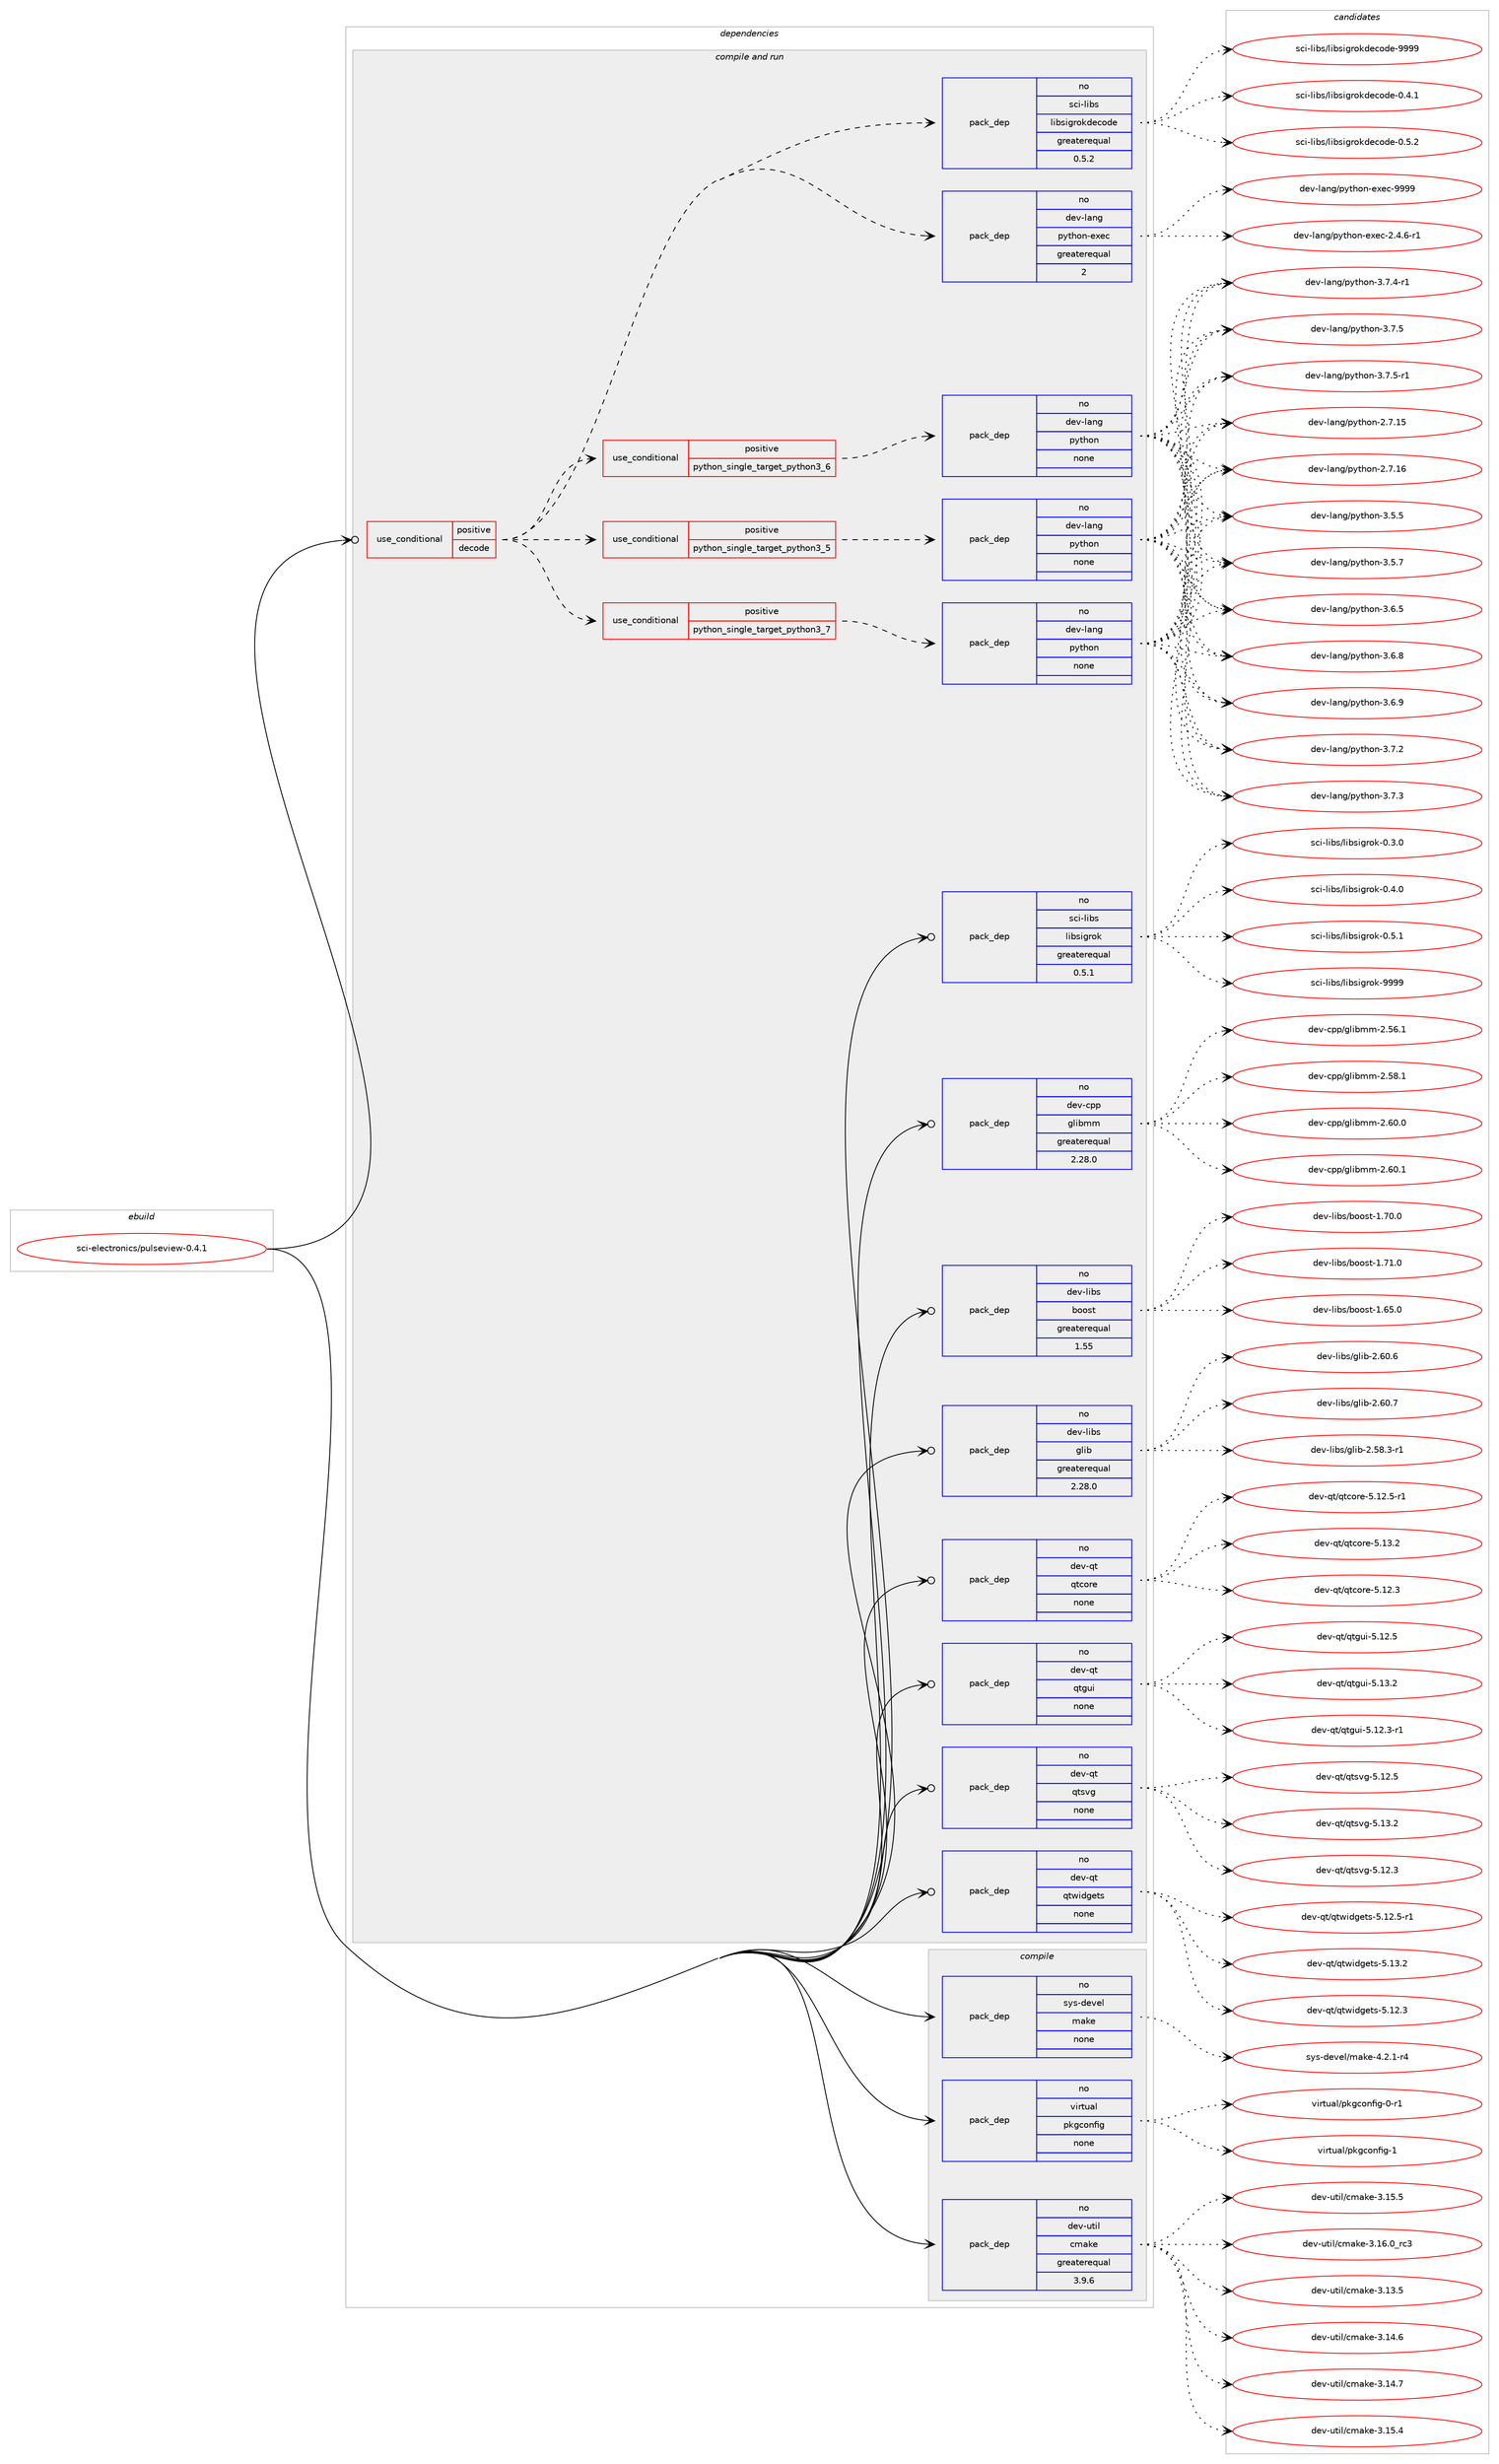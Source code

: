 digraph prolog {

# *************
# Graph options
# *************

newrank=true;
concentrate=true;
compound=true;
graph [rankdir=LR,fontname=Helvetica,fontsize=10,ranksep=1.5];#, ranksep=2.5, nodesep=0.2];
edge  [arrowhead=vee];
node  [fontname=Helvetica,fontsize=10];

# **********
# The ebuild
# **********

subgraph cluster_leftcol {
color=gray;
rank=same;
label=<<i>ebuild</i>>;
id [label="sci-electronics/pulseview-0.4.1", color=red, width=4, href="../sci-electronics/pulseview-0.4.1.svg"];
}

# ****************
# The dependencies
# ****************

subgraph cluster_midcol {
color=gray;
label=<<i>dependencies</i>>;
subgraph cluster_compile {
fillcolor="#eeeeee";
style=filled;
label=<<i>compile</i>>;
subgraph pack631224 {
dependency853555 [label=<<TABLE BORDER="0" CELLBORDER="1" CELLSPACING="0" CELLPADDING="4" WIDTH="220"><TR><TD ROWSPAN="6" CELLPADDING="30">pack_dep</TD></TR><TR><TD WIDTH="110">no</TD></TR><TR><TD>dev-util</TD></TR><TR><TD>cmake</TD></TR><TR><TD>greaterequal</TD></TR><TR><TD>3.9.6</TD></TR></TABLE>>, shape=none, color=blue];
}
id:e -> dependency853555:w [weight=20,style="solid",arrowhead="vee"];
subgraph pack631225 {
dependency853556 [label=<<TABLE BORDER="0" CELLBORDER="1" CELLSPACING="0" CELLPADDING="4" WIDTH="220"><TR><TD ROWSPAN="6" CELLPADDING="30">pack_dep</TD></TR><TR><TD WIDTH="110">no</TD></TR><TR><TD>sys-devel</TD></TR><TR><TD>make</TD></TR><TR><TD>none</TD></TR><TR><TD></TD></TR></TABLE>>, shape=none, color=blue];
}
id:e -> dependency853556:w [weight=20,style="solid",arrowhead="vee"];
subgraph pack631226 {
dependency853557 [label=<<TABLE BORDER="0" CELLBORDER="1" CELLSPACING="0" CELLPADDING="4" WIDTH="220"><TR><TD ROWSPAN="6" CELLPADDING="30">pack_dep</TD></TR><TR><TD WIDTH="110">no</TD></TR><TR><TD>virtual</TD></TR><TR><TD>pkgconfig</TD></TR><TR><TD>none</TD></TR><TR><TD></TD></TR></TABLE>>, shape=none, color=blue];
}
id:e -> dependency853557:w [weight=20,style="solid",arrowhead="vee"];
}
subgraph cluster_compileandrun {
fillcolor="#eeeeee";
style=filled;
label=<<i>compile and run</i>>;
subgraph cond207261 {
dependency853558 [label=<<TABLE BORDER="0" CELLBORDER="1" CELLSPACING="0" CELLPADDING="4"><TR><TD ROWSPAN="3" CELLPADDING="10">use_conditional</TD></TR><TR><TD>positive</TD></TR><TR><TD>decode</TD></TR></TABLE>>, shape=none, color=red];
subgraph pack631227 {
dependency853559 [label=<<TABLE BORDER="0" CELLBORDER="1" CELLSPACING="0" CELLPADDING="4" WIDTH="220"><TR><TD ROWSPAN="6" CELLPADDING="30">pack_dep</TD></TR><TR><TD WIDTH="110">no</TD></TR><TR><TD>sci-libs</TD></TR><TR><TD>libsigrokdecode</TD></TR><TR><TD>greaterequal</TD></TR><TR><TD>0.5.2</TD></TR></TABLE>>, shape=none, color=blue];
}
dependency853558:e -> dependency853559:w [weight=20,style="dashed",arrowhead="vee"];
subgraph cond207262 {
dependency853560 [label=<<TABLE BORDER="0" CELLBORDER="1" CELLSPACING="0" CELLPADDING="4"><TR><TD ROWSPAN="3" CELLPADDING="10">use_conditional</TD></TR><TR><TD>positive</TD></TR><TR><TD>python_single_target_python3_5</TD></TR></TABLE>>, shape=none, color=red];
subgraph pack631228 {
dependency853561 [label=<<TABLE BORDER="0" CELLBORDER="1" CELLSPACING="0" CELLPADDING="4" WIDTH="220"><TR><TD ROWSPAN="6" CELLPADDING="30">pack_dep</TD></TR><TR><TD WIDTH="110">no</TD></TR><TR><TD>dev-lang</TD></TR><TR><TD>python</TD></TR><TR><TD>none</TD></TR><TR><TD></TD></TR></TABLE>>, shape=none, color=blue];
}
dependency853560:e -> dependency853561:w [weight=20,style="dashed",arrowhead="vee"];
}
dependency853558:e -> dependency853560:w [weight=20,style="dashed",arrowhead="vee"];
subgraph cond207263 {
dependency853562 [label=<<TABLE BORDER="0" CELLBORDER="1" CELLSPACING="0" CELLPADDING="4"><TR><TD ROWSPAN="3" CELLPADDING="10">use_conditional</TD></TR><TR><TD>positive</TD></TR><TR><TD>python_single_target_python3_6</TD></TR></TABLE>>, shape=none, color=red];
subgraph pack631229 {
dependency853563 [label=<<TABLE BORDER="0" CELLBORDER="1" CELLSPACING="0" CELLPADDING="4" WIDTH="220"><TR><TD ROWSPAN="6" CELLPADDING="30">pack_dep</TD></TR><TR><TD WIDTH="110">no</TD></TR><TR><TD>dev-lang</TD></TR><TR><TD>python</TD></TR><TR><TD>none</TD></TR><TR><TD></TD></TR></TABLE>>, shape=none, color=blue];
}
dependency853562:e -> dependency853563:w [weight=20,style="dashed",arrowhead="vee"];
}
dependency853558:e -> dependency853562:w [weight=20,style="dashed",arrowhead="vee"];
subgraph cond207264 {
dependency853564 [label=<<TABLE BORDER="0" CELLBORDER="1" CELLSPACING="0" CELLPADDING="4"><TR><TD ROWSPAN="3" CELLPADDING="10">use_conditional</TD></TR><TR><TD>positive</TD></TR><TR><TD>python_single_target_python3_7</TD></TR></TABLE>>, shape=none, color=red];
subgraph pack631230 {
dependency853565 [label=<<TABLE BORDER="0" CELLBORDER="1" CELLSPACING="0" CELLPADDING="4" WIDTH="220"><TR><TD ROWSPAN="6" CELLPADDING="30">pack_dep</TD></TR><TR><TD WIDTH="110">no</TD></TR><TR><TD>dev-lang</TD></TR><TR><TD>python</TD></TR><TR><TD>none</TD></TR><TR><TD></TD></TR></TABLE>>, shape=none, color=blue];
}
dependency853564:e -> dependency853565:w [weight=20,style="dashed",arrowhead="vee"];
}
dependency853558:e -> dependency853564:w [weight=20,style="dashed",arrowhead="vee"];
subgraph pack631231 {
dependency853566 [label=<<TABLE BORDER="0" CELLBORDER="1" CELLSPACING="0" CELLPADDING="4" WIDTH="220"><TR><TD ROWSPAN="6" CELLPADDING="30">pack_dep</TD></TR><TR><TD WIDTH="110">no</TD></TR><TR><TD>dev-lang</TD></TR><TR><TD>python-exec</TD></TR><TR><TD>greaterequal</TD></TR><TR><TD>2</TD></TR></TABLE>>, shape=none, color=blue];
}
dependency853558:e -> dependency853566:w [weight=20,style="dashed",arrowhead="vee"];
}
id:e -> dependency853558:w [weight=20,style="solid",arrowhead="odotvee"];
subgraph pack631232 {
dependency853567 [label=<<TABLE BORDER="0" CELLBORDER="1" CELLSPACING="0" CELLPADDING="4" WIDTH="220"><TR><TD ROWSPAN="6" CELLPADDING="30">pack_dep</TD></TR><TR><TD WIDTH="110">no</TD></TR><TR><TD>dev-cpp</TD></TR><TR><TD>glibmm</TD></TR><TR><TD>greaterequal</TD></TR><TR><TD>2.28.0</TD></TR></TABLE>>, shape=none, color=blue];
}
id:e -> dependency853567:w [weight=20,style="solid",arrowhead="odotvee"];
subgraph pack631233 {
dependency853568 [label=<<TABLE BORDER="0" CELLBORDER="1" CELLSPACING="0" CELLPADDING="4" WIDTH="220"><TR><TD ROWSPAN="6" CELLPADDING="30">pack_dep</TD></TR><TR><TD WIDTH="110">no</TD></TR><TR><TD>dev-libs</TD></TR><TR><TD>boost</TD></TR><TR><TD>greaterequal</TD></TR><TR><TD>1.55</TD></TR></TABLE>>, shape=none, color=blue];
}
id:e -> dependency853568:w [weight=20,style="solid",arrowhead="odotvee"];
subgraph pack631234 {
dependency853569 [label=<<TABLE BORDER="0" CELLBORDER="1" CELLSPACING="0" CELLPADDING="4" WIDTH="220"><TR><TD ROWSPAN="6" CELLPADDING="30">pack_dep</TD></TR><TR><TD WIDTH="110">no</TD></TR><TR><TD>dev-libs</TD></TR><TR><TD>glib</TD></TR><TR><TD>greaterequal</TD></TR><TR><TD>2.28.0</TD></TR></TABLE>>, shape=none, color=blue];
}
id:e -> dependency853569:w [weight=20,style="solid",arrowhead="odotvee"];
subgraph pack631235 {
dependency853570 [label=<<TABLE BORDER="0" CELLBORDER="1" CELLSPACING="0" CELLPADDING="4" WIDTH="220"><TR><TD ROWSPAN="6" CELLPADDING="30">pack_dep</TD></TR><TR><TD WIDTH="110">no</TD></TR><TR><TD>dev-qt</TD></TR><TR><TD>qtcore</TD></TR><TR><TD>none</TD></TR><TR><TD></TD></TR></TABLE>>, shape=none, color=blue];
}
id:e -> dependency853570:w [weight=20,style="solid",arrowhead="odotvee"];
subgraph pack631236 {
dependency853571 [label=<<TABLE BORDER="0" CELLBORDER="1" CELLSPACING="0" CELLPADDING="4" WIDTH="220"><TR><TD ROWSPAN="6" CELLPADDING="30">pack_dep</TD></TR><TR><TD WIDTH="110">no</TD></TR><TR><TD>dev-qt</TD></TR><TR><TD>qtgui</TD></TR><TR><TD>none</TD></TR><TR><TD></TD></TR></TABLE>>, shape=none, color=blue];
}
id:e -> dependency853571:w [weight=20,style="solid",arrowhead="odotvee"];
subgraph pack631237 {
dependency853572 [label=<<TABLE BORDER="0" CELLBORDER="1" CELLSPACING="0" CELLPADDING="4" WIDTH="220"><TR><TD ROWSPAN="6" CELLPADDING="30">pack_dep</TD></TR><TR><TD WIDTH="110">no</TD></TR><TR><TD>dev-qt</TD></TR><TR><TD>qtsvg</TD></TR><TR><TD>none</TD></TR><TR><TD></TD></TR></TABLE>>, shape=none, color=blue];
}
id:e -> dependency853572:w [weight=20,style="solid",arrowhead="odotvee"];
subgraph pack631238 {
dependency853573 [label=<<TABLE BORDER="0" CELLBORDER="1" CELLSPACING="0" CELLPADDING="4" WIDTH="220"><TR><TD ROWSPAN="6" CELLPADDING="30">pack_dep</TD></TR><TR><TD WIDTH="110">no</TD></TR><TR><TD>dev-qt</TD></TR><TR><TD>qtwidgets</TD></TR><TR><TD>none</TD></TR><TR><TD></TD></TR></TABLE>>, shape=none, color=blue];
}
id:e -> dependency853573:w [weight=20,style="solid",arrowhead="odotvee"];
subgraph pack631239 {
dependency853574 [label=<<TABLE BORDER="0" CELLBORDER="1" CELLSPACING="0" CELLPADDING="4" WIDTH="220"><TR><TD ROWSPAN="6" CELLPADDING="30">pack_dep</TD></TR><TR><TD WIDTH="110">no</TD></TR><TR><TD>sci-libs</TD></TR><TR><TD>libsigrok</TD></TR><TR><TD>greaterequal</TD></TR><TR><TD>0.5.1</TD></TR></TABLE>>, shape=none, color=blue];
}
id:e -> dependency853574:w [weight=20,style="solid",arrowhead="odotvee"];
}
subgraph cluster_run {
fillcolor="#eeeeee";
style=filled;
label=<<i>run</i>>;
}
}

# **************
# The candidates
# **************

subgraph cluster_choices {
rank=same;
color=gray;
label=<<i>candidates</i>>;

subgraph choice631224 {
color=black;
nodesep=1;
choice1001011184511711610510847991099710710145514649514653 [label="dev-util/cmake-3.13.5", color=red, width=4,href="../dev-util/cmake-3.13.5.svg"];
choice1001011184511711610510847991099710710145514649524654 [label="dev-util/cmake-3.14.6", color=red, width=4,href="../dev-util/cmake-3.14.6.svg"];
choice1001011184511711610510847991099710710145514649524655 [label="dev-util/cmake-3.14.7", color=red, width=4,href="../dev-util/cmake-3.14.7.svg"];
choice1001011184511711610510847991099710710145514649534652 [label="dev-util/cmake-3.15.4", color=red, width=4,href="../dev-util/cmake-3.15.4.svg"];
choice1001011184511711610510847991099710710145514649534653 [label="dev-util/cmake-3.15.5", color=red, width=4,href="../dev-util/cmake-3.15.5.svg"];
choice1001011184511711610510847991099710710145514649544648951149951 [label="dev-util/cmake-3.16.0_rc3", color=red, width=4,href="../dev-util/cmake-3.16.0_rc3.svg"];
dependency853555:e -> choice1001011184511711610510847991099710710145514649514653:w [style=dotted,weight="100"];
dependency853555:e -> choice1001011184511711610510847991099710710145514649524654:w [style=dotted,weight="100"];
dependency853555:e -> choice1001011184511711610510847991099710710145514649524655:w [style=dotted,weight="100"];
dependency853555:e -> choice1001011184511711610510847991099710710145514649534652:w [style=dotted,weight="100"];
dependency853555:e -> choice1001011184511711610510847991099710710145514649534653:w [style=dotted,weight="100"];
dependency853555:e -> choice1001011184511711610510847991099710710145514649544648951149951:w [style=dotted,weight="100"];
}
subgraph choice631225 {
color=black;
nodesep=1;
choice1151211154510010111810110847109971071014552465046494511452 [label="sys-devel/make-4.2.1-r4", color=red, width=4,href="../sys-devel/make-4.2.1-r4.svg"];
dependency853556:e -> choice1151211154510010111810110847109971071014552465046494511452:w [style=dotted,weight="100"];
}
subgraph choice631226 {
color=black;
nodesep=1;
choice11810511411611797108471121071039911111010210510345484511449 [label="virtual/pkgconfig-0-r1", color=red, width=4,href="../virtual/pkgconfig-0-r1.svg"];
choice1181051141161179710847112107103991111101021051034549 [label="virtual/pkgconfig-1", color=red, width=4,href="../virtual/pkgconfig-1.svg"];
dependency853557:e -> choice11810511411611797108471121071039911111010210510345484511449:w [style=dotted,weight="100"];
dependency853557:e -> choice1181051141161179710847112107103991111101021051034549:w [style=dotted,weight="100"];
}
subgraph choice631227 {
color=black;
nodesep=1;
choice115991054510810598115471081059811510510311411110710010199111100101454846524649 [label="sci-libs/libsigrokdecode-0.4.1", color=red, width=4,href="../sci-libs/libsigrokdecode-0.4.1.svg"];
choice115991054510810598115471081059811510510311411110710010199111100101454846534650 [label="sci-libs/libsigrokdecode-0.5.2", color=red, width=4,href="../sci-libs/libsigrokdecode-0.5.2.svg"];
choice1159910545108105981154710810598115105103114111107100101991111001014557575757 [label="sci-libs/libsigrokdecode-9999", color=red, width=4,href="../sci-libs/libsigrokdecode-9999.svg"];
dependency853559:e -> choice115991054510810598115471081059811510510311411110710010199111100101454846524649:w [style=dotted,weight="100"];
dependency853559:e -> choice115991054510810598115471081059811510510311411110710010199111100101454846534650:w [style=dotted,weight="100"];
dependency853559:e -> choice1159910545108105981154710810598115105103114111107100101991111001014557575757:w [style=dotted,weight="100"];
}
subgraph choice631228 {
color=black;
nodesep=1;
choice10010111845108971101034711212111610411111045504655464953 [label="dev-lang/python-2.7.15", color=red, width=4,href="../dev-lang/python-2.7.15.svg"];
choice10010111845108971101034711212111610411111045504655464954 [label="dev-lang/python-2.7.16", color=red, width=4,href="../dev-lang/python-2.7.16.svg"];
choice100101118451089711010347112121116104111110455146534653 [label="dev-lang/python-3.5.5", color=red, width=4,href="../dev-lang/python-3.5.5.svg"];
choice100101118451089711010347112121116104111110455146534655 [label="dev-lang/python-3.5.7", color=red, width=4,href="../dev-lang/python-3.5.7.svg"];
choice100101118451089711010347112121116104111110455146544653 [label="dev-lang/python-3.6.5", color=red, width=4,href="../dev-lang/python-3.6.5.svg"];
choice100101118451089711010347112121116104111110455146544656 [label="dev-lang/python-3.6.8", color=red, width=4,href="../dev-lang/python-3.6.8.svg"];
choice100101118451089711010347112121116104111110455146544657 [label="dev-lang/python-3.6.9", color=red, width=4,href="../dev-lang/python-3.6.9.svg"];
choice100101118451089711010347112121116104111110455146554650 [label="dev-lang/python-3.7.2", color=red, width=4,href="../dev-lang/python-3.7.2.svg"];
choice100101118451089711010347112121116104111110455146554651 [label="dev-lang/python-3.7.3", color=red, width=4,href="../dev-lang/python-3.7.3.svg"];
choice1001011184510897110103471121211161041111104551465546524511449 [label="dev-lang/python-3.7.4-r1", color=red, width=4,href="../dev-lang/python-3.7.4-r1.svg"];
choice100101118451089711010347112121116104111110455146554653 [label="dev-lang/python-3.7.5", color=red, width=4,href="../dev-lang/python-3.7.5.svg"];
choice1001011184510897110103471121211161041111104551465546534511449 [label="dev-lang/python-3.7.5-r1", color=red, width=4,href="../dev-lang/python-3.7.5-r1.svg"];
dependency853561:e -> choice10010111845108971101034711212111610411111045504655464953:w [style=dotted,weight="100"];
dependency853561:e -> choice10010111845108971101034711212111610411111045504655464954:w [style=dotted,weight="100"];
dependency853561:e -> choice100101118451089711010347112121116104111110455146534653:w [style=dotted,weight="100"];
dependency853561:e -> choice100101118451089711010347112121116104111110455146534655:w [style=dotted,weight="100"];
dependency853561:e -> choice100101118451089711010347112121116104111110455146544653:w [style=dotted,weight="100"];
dependency853561:e -> choice100101118451089711010347112121116104111110455146544656:w [style=dotted,weight="100"];
dependency853561:e -> choice100101118451089711010347112121116104111110455146544657:w [style=dotted,weight="100"];
dependency853561:e -> choice100101118451089711010347112121116104111110455146554650:w [style=dotted,weight="100"];
dependency853561:e -> choice100101118451089711010347112121116104111110455146554651:w [style=dotted,weight="100"];
dependency853561:e -> choice1001011184510897110103471121211161041111104551465546524511449:w [style=dotted,weight="100"];
dependency853561:e -> choice100101118451089711010347112121116104111110455146554653:w [style=dotted,weight="100"];
dependency853561:e -> choice1001011184510897110103471121211161041111104551465546534511449:w [style=dotted,weight="100"];
}
subgraph choice631229 {
color=black;
nodesep=1;
choice10010111845108971101034711212111610411111045504655464953 [label="dev-lang/python-2.7.15", color=red, width=4,href="../dev-lang/python-2.7.15.svg"];
choice10010111845108971101034711212111610411111045504655464954 [label="dev-lang/python-2.7.16", color=red, width=4,href="../dev-lang/python-2.7.16.svg"];
choice100101118451089711010347112121116104111110455146534653 [label="dev-lang/python-3.5.5", color=red, width=4,href="../dev-lang/python-3.5.5.svg"];
choice100101118451089711010347112121116104111110455146534655 [label="dev-lang/python-3.5.7", color=red, width=4,href="../dev-lang/python-3.5.7.svg"];
choice100101118451089711010347112121116104111110455146544653 [label="dev-lang/python-3.6.5", color=red, width=4,href="../dev-lang/python-3.6.5.svg"];
choice100101118451089711010347112121116104111110455146544656 [label="dev-lang/python-3.6.8", color=red, width=4,href="../dev-lang/python-3.6.8.svg"];
choice100101118451089711010347112121116104111110455146544657 [label="dev-lang/python-3.6.9", color=red, width=4,href="../dev-lang/python-3.6.9.svg"];
choice100101118451089711010347112121116104111110455146554650 [label="dev-lang/python-3.7.2", color=red, width=4,href="../dev-lang/python-3.7.2.svg"];
choice100101118451089711010347112121116104111110455146554651 [label="dev-lang/python-3.7.3", color=red, width=4,href="../dev-lang/python-3.7.3.svg"];
choice1001011184510897110103471121211161041111104551465546524511449 [label="dev-lang/python-3.7.4-r1", color=red, width=4,href="../dev-lang/python-3.7.4-r1.svg"];
choice100101118451089711010347112121116104111110455146554653 [label="dev-lang/python-3.7.5", color=red, width=4,href="../dev-lang/python-3.7.5.svg"];
choice1001011184510897110103471121211161041111104551465546534511449 [label="dev-lang/python-3.7.5-r1", color=red, width=4,href="../dev-lang/python-3.7.5-r1.svg"];
dependency853563:e -> choice10010111845108971101034711212111610411111045504655464953:w [style=dotted,weight="100"];
dependency853563:e -> choice10010111845108971101034711212111610411111045504655464954:w [style=dotted,weight="100"];
dependency853563:e -> choice100101118451089711010347112121116104111110455146534653:w [style=dotted,weight="100"];
dependency853563:e -> choice100101118451089711010347112121116104111110455146534655:w [style=dotted,weight="100"];
dependency853563:e -> choice100101118451089711010347112121116104111110455146544653:w [style=dotted,weight="100"];
dependency853563:e -> choice100101118451089711010347112121116104111110455146544656:w [style=dotted,weight="100"];
dependency853563:e -> choice100101118451089711010347112121116104111110455146544657:w [style=dotted,weight="100"];
dependency853563:e -> choice100101118451089711010347112121116104111110455146554650:w [style=dotted,weight="100"];
dependency853563:e -> choice100101118451089711010347112121116104111110455146554651:w [style=dotted,weight="100"];
dependency853563:e -> choice1001011184510897110103471121211161041111104551465546524511449:w [style=dotted,weight="100"];
dependency853563:e -> choice100101118451089711010347112121116104111110455146554653:w [style=dotted,weight="100"];
dependency853563:e -> choice1001011184510897110103471121211161041111104551465546534511449:w [style=dotted,weight="100"];
}
subgraph choice631230 {
color=black;
nodesep=1;
choice10010111845108971101034711212111610411111045504655464953 [label="dev-lang/python-2.7.15", color=red, width=4,href="../dev-lang/python-2.7.15.svg"];
choice10010111845108971101034711212111610411111045504655464954 [label="dev-lang/python-2.7.16", color=red, width=4,href="../dev-lang/python-2.7.16.svg"];
choice100101118451089711010347112121116104111110455146534653 [label="dev-lang/python-3.5.5", color=red, width=4,href="../dev-lang/python-3.5.5.svg"];
choice100101118451089711010347112121116104111110455146534655 [label="dev-lang/python-3.5.7", color=red, width=4,href="../dev-lang/python-3.5.7.svg"];
choice100101118451089711010347112121116104111110455146544653 [label="dev-lang/python-3.6.5", color=red, width=4,href="../dev-lang/python-3.6.5.svg"];
choice100101118451089711010347112121116104111110455146544656 [label="dev-lang/python-3.6.8", color=red, width=4,href="../dev-lang/python-3.6.8.svg"];
choice100101118451089711010347112121116104111110455146544657 [label="dev-lang/python-3.6.9", color=red, width=4,href="../dev-lang/python-3.6.9.svg"];
choice100101118451089711010347112121116104111110455146554650 [label="dev-lang/python-3.7.2", color=red, width=4,href="../dev-lang/python-3.7.2.svg"];
choice100101118451089711010347112121116104111110455146554651 [label="dev-lang/python-3.7.3", color=red, width=4,href="../dev-lang/python-3.7.3.svg"];
choice1001011184510897110103471121211161041111104551465546524511449 [label="dev-lang/python-3.7.4-r1", color=red, width=4,href="../dev-lang/python-3.7.4-r1.svg"];
choice100101118451089711010347112121116104111110455146554653 [label="dev-lang/python-3.7.5", color=red, width=4,href="../dev-lang/python-3.7.5.svg"];
choice1001011184510897110103471121211161041111104551465546534511449 [label="dev-lang/python-3.7.5-r1", color=red, width=4,href="../dev-lang/python-3.7.5-r1.svg"];
dependency853565:e -> choice10010111845108971101034711212111610411111045504655464953:w [style=dotted,weight="100"];
dependency853565:e -> choice10010111845108971101034711212111610411111045504655464954:w [style=dotted,weight="100"];
dependency853565:e -> choice100101118451089711010347112121116104111110455146534653:w [style=dotted,weight="100"];
dependency853565:e -> choice100101118451089711010347112121116104111110455146534655:w [style=dotted,weight="100"];
dependency853565:e -> choice100101118451089711010347112121116104111110455146544653:w [style=dotted,weight="100"];
dependency853565:e -> choice100101118451089711010347112121116104111110455146544656:w [style=dotted,weight="100"];
dependency853565:e -> choice100101118451089711010347112121116104111110455146544657:w [style=dotted,weight="100"];
dependency853565:e -> choice100101118451089711010347112121116104111110455146554650:w [style=dotted,weight="100"];
dependency853565:e -> choice100101118451089711010347112121116104111110455146554651:w [style=dotted,weight="100"];
dependency853565:e -> choice1001011184510897110103471121211161041111104551465546524511449:w [style=dotted,weight="100"];
dependency853565:e -> choice100101118451089711010347112121116104111110455146554653:w [style=dotted,weight="100"];
dependency853565:e -> choice1001011184510897110103471121211161041111104551465546534511449:w [style=dotted,weight="100"];
}
subgraph choice631231 {
color=black;
nodesep=1;
choice10010111845108971101034711212111610411111045101120101994550465246544511449 [label="dev-lang/python-exec-2.4.6-r1", color=red, width=4,href="../dev-lang/python-exec-2.4.6-r1.svg"];
choice10010111845108971101034711212111610411111045101120101994557575757 [label="dev-lang/python-exec-9999", color=red, width=4,href="../dev-lang/python-exec-9999.svg"];
dependency853566:e -> choice10010111845108971101034711212111610411111045101120101994550465246544511449:w [style=dotted,weight="100"];
dependency853566:e -> choice10010111845108971101034711212111610411111045101120101994557575757:w [style=dotted,weight="100"];
}
subgraph choice631232 {
color=black;
nodesep=1;
choice1001011184599112112471031081059810910945504653544649 [label="dev-cpp/glibmm-2.56.1", color=red, width=4,href="../dev-cpp/glibmm-2.56.1.svg"];
choice1001011184599112112471031081059810910945504653564649 [label="dev-cpp/glibmm-2.58.1", color=red, width=4,href="../dev-cpp/glibmm-2.58.1.svg"];
choice1001011184599112112471031081059810910945504654484648 [label="dev-cpp/glibmm-2.60.0", color=red, width=4,href="../dev-cpp/glibmm-2.60.0.svg"];
choice1001011184599112112471031081059810910945504654484649 [label="dev-cpp/glibmm-2.60.1", color=red, width=4,href="../dev-cpp/glibmm-2.60.1.svg"];
dependency853567:e -> choice1001011184599112112471031081059810910945504653544649:w [style=dotted,weight="100"];
dependency853567:e -> choice1001011184599112112471031081059810910945504653564649:w [style=dotted,weight="100"];
dependency853567:e -> choice1001011184599112112471031081059810910945504654484648:w [style=dotted,weight="100"];
dependency853567:e -> choice1001011184599112112471031081059810910945504654484649:w [style=dotted,weight="100"];
}
subgraph choice631233 {
color=black;
nodesep=1;
choice1001011184510810598115479811111111511645494654534648 [label="dev-libs/boost-1.65.0", color=red, width=4,href="../dev-libs/boost-1.65.0.svg"];
choice1001011184510810598115479811111111511645494655484648 [label="dev-libs/boost-1.70.0", color=red, width=4,href="../dev-libs/boost-1.70.0.svg"];
choice1001011184510810598115479811111111511645494655494648 [label="dev-libs/boost-1.71.0", color=red, width=4,href="../dev-libs/boost-1.71.0.svg"];
dependency853568:e -> choice1001011184510810598115479811111111511645494654534648:w [style=dotted,weight="100"];
dependency853568:e -> choice1001011184510810598115479811111111511645494655484648:w [style=dotted,weight="100"];
dependency853568:e -> choice1001011184510810598115479811111111511645494655494648:w [style=dotted,weight="100"];
}
subgraph choice631234 {
color=black;
nodesep=1;
choice10010111845108105981154710310810598455046535646514511449 [label="dev-libs/glib-2.58.3-r1", color=red, width=4,href="../dev-libs/glib-2.58.3-r1.svg"];
choice1001011184510810598115471031081059845504654484654 [label="dev-libs/glib-2.60.6", color=red, width=4,href="../dev-libs/glib-2.60.6.svg"];
choice1001011184510810598115471031081059845504654484655 [label="dev-libs/glib-2.60.7", color=red, width=4,href="../dev-libs/glib-2.60.7.svg"];
dependency853569:e -> choice10010111845108105981154710310810598455046535646514511449:w [style=dotted,weight="100"];
dependency853569:e -> choice1001011184510810598115471031081059845504654484654:w [style=dotted,weight="100"];
dependency853569:e -> choice1001011184510810598115471031081059845504654484655:w [style=dotted,weight="100"];
}
subgraph choice631235 {
color=black;
nodesep=1;
choice10010111845113116471131169911111410145534649504651 [label="dev-qt/qtcore-5.12.3", color=red, width=4,href="../dev-qt/qtcore-5.12.3.svg"];
choice100101118451131164711311699111114101455346495046534511449 [label="dev-qt/qtcore-5.12.5-r1", color=red, width=4,href="../dev-qt/qtcore-5.12.5-r1.svg"];
choice10010111845113116471131169911111410145534649514650 [label="dev-qt/qtcore-5.13.2", color=red, width=4,href="../dev-qt/qtcore-5.13.2.svg"];
dependency853570:e -> choice10010111845113116471131169911111410145534649504651:w [style=dotted,weight="100"];
dependency853570:e -> choice100101118451131164711311699111114101455346495046534511449:w [style=dotted,weight="100"];
dependency853570:e -> choice10010111845113116471131169911111410145534649514650:w [style=dotted,weight="100"];
}
subgraph choice631236 {
color=black;
nodesep=1;
choice1001011184511311647113116103117105455346495046514511449 [label="dev-qt/qtgui-5.12.3-r1", color=red, width=4,href="../dev-qt/qtgui-5.12.3-r1.svg"];
choice100101118451131164711311610311710545534649504653 [label="dev-qt/qtgui-5.12.5", color=red, width=4,href="../dev-qt/qtgui-5.12.5.svg"];
choice100101118451131164711311610311710545534649514650 [label="dev-qt/qtgui-5.13.2", color=red, width=4,href="../dev-qt/qtgui-5.13.2.svg"];
dependency853571:e -> choice1001011184511311647113116103117105455346495046514511449:w [style=dotted,weight="100"];
dependency853571:e -> choice100101118451131164711311610311710545534649504653:w [style=dotted,weight="100"];
dependency853571:e -> choice100101118451131164711311610311710545534649514650:w [style=dotted,weight="100"];
}
subgraph choice631237 {
color=black;
nodesep=1;
choice100101118451131164711311611511810345534649504651 [label="dev-qt/qtsvg-5.12.3", color=red, width=4,href="../dev-qt/qtsvg-5.12.3.svg"];
choice100101118451131164711311611511810345534649504653 [label="dev-qt/qtsvg-5.12.5", color=red, width=4,href="../dev-qt/qtsvg-5.12.5.svg"];
choice100101118451131164711311611511810345534649514650 [label="dev-qt/qtsvg-5.13.2", color=red, width=4,href="../dev-qt/qtsvg-5.13.2.svg"];
dependency853572:e -> choice100101118451131164711311611511810345534649504651:w [style=dotted,weight="100"];
dependency853572:e -> choice100101118451131164711311611511810345534649504653:w [style=dotted,weight="100"];
dependency853572:e -> choice100101118451131164711311611511810345534649514650:w [style=dotted,weight="100"];
}
subgraph choice631238 {
color=black;
nodesep=1;
choice100101118451131164711311611910510010310111611545534649504651 [label="dev-qt/qtwidgets-5.12.3", color=red, width=4,href="../dev-qt/qtwidgets-5.12.3.svg"];
choice1001011184511311647113116119105100103101116115455346495046534511449 [label="dev-qt/qtwidgets-5.12.5-r1", color=red, width=4,href="../dev-qt/qtwidgets-5.12.5-r1.svg"];
choice100101118451131164711311611910510010310111611545534649514650 [label="dev-qt/qtwidgets-5.13.2", color=red, width=4,href="../dev-qt/qtwidgets-5.13.2.svg"];
dependency853573:e -> choice100101118451131164711311611910510010310111611545534649504651:w [style=dotted,weight="100"];
dependency853573:e -> choice1001011184511311647113116119105100103101116115455346495046534511449:w [style=dotted,weight="100"];
dependency853573:e -> choice100101118451131164711311611910510010310111611545534649514650:w [style=dotted,weight="100"];
}
subgraph choice631239 {
color=black;
nodesep=1;
choice1159910545108105981154710810598115105103114111107454846514648 [label="sci-libs/libsigrok-0.3.0", color=red, width=4,href="../sci-libs/libsigrok-0.3.0.svg"];
choice1159910545108105981154710810598115105103114111107454846524648 [label="sci-libs/libsigrok-0.4.0", color=red, width=4,href="../sci-libs/libsigrok-0.4.0.svg"];
choice1159910545108105981154710810598115105103114111107454846534649 [label="sci-libs/libsigrok-0.5.1", color=red, width=4,href="../sci-libs/libsigrok-0.5.1.svg"];
choice11599105451081059811547108105981151051031141111074557575757 [label="sci-libs/libsigrok-9999", color=red, width=4,href="../sci-libs/libsigrok-9999.svg"];
dependency853574:e -> choice1159910545108105981154710810598115105103114111107454846514648:w [style=dotted,weight="100"];
dependency853574:e -> choice1159910545108105981154710810598115105103114111107454846524648:w [style=dotted,weight="100"];
dependency853574:e -> choice1159910545108105981154710810598115105103114111107454846534649:w [style=dotted,weight="100"];
dependency853574:e -> choice11599105451081059811547108105981151051031141111074557575757:w [style=dotted,weight="100"];
}
}

}
